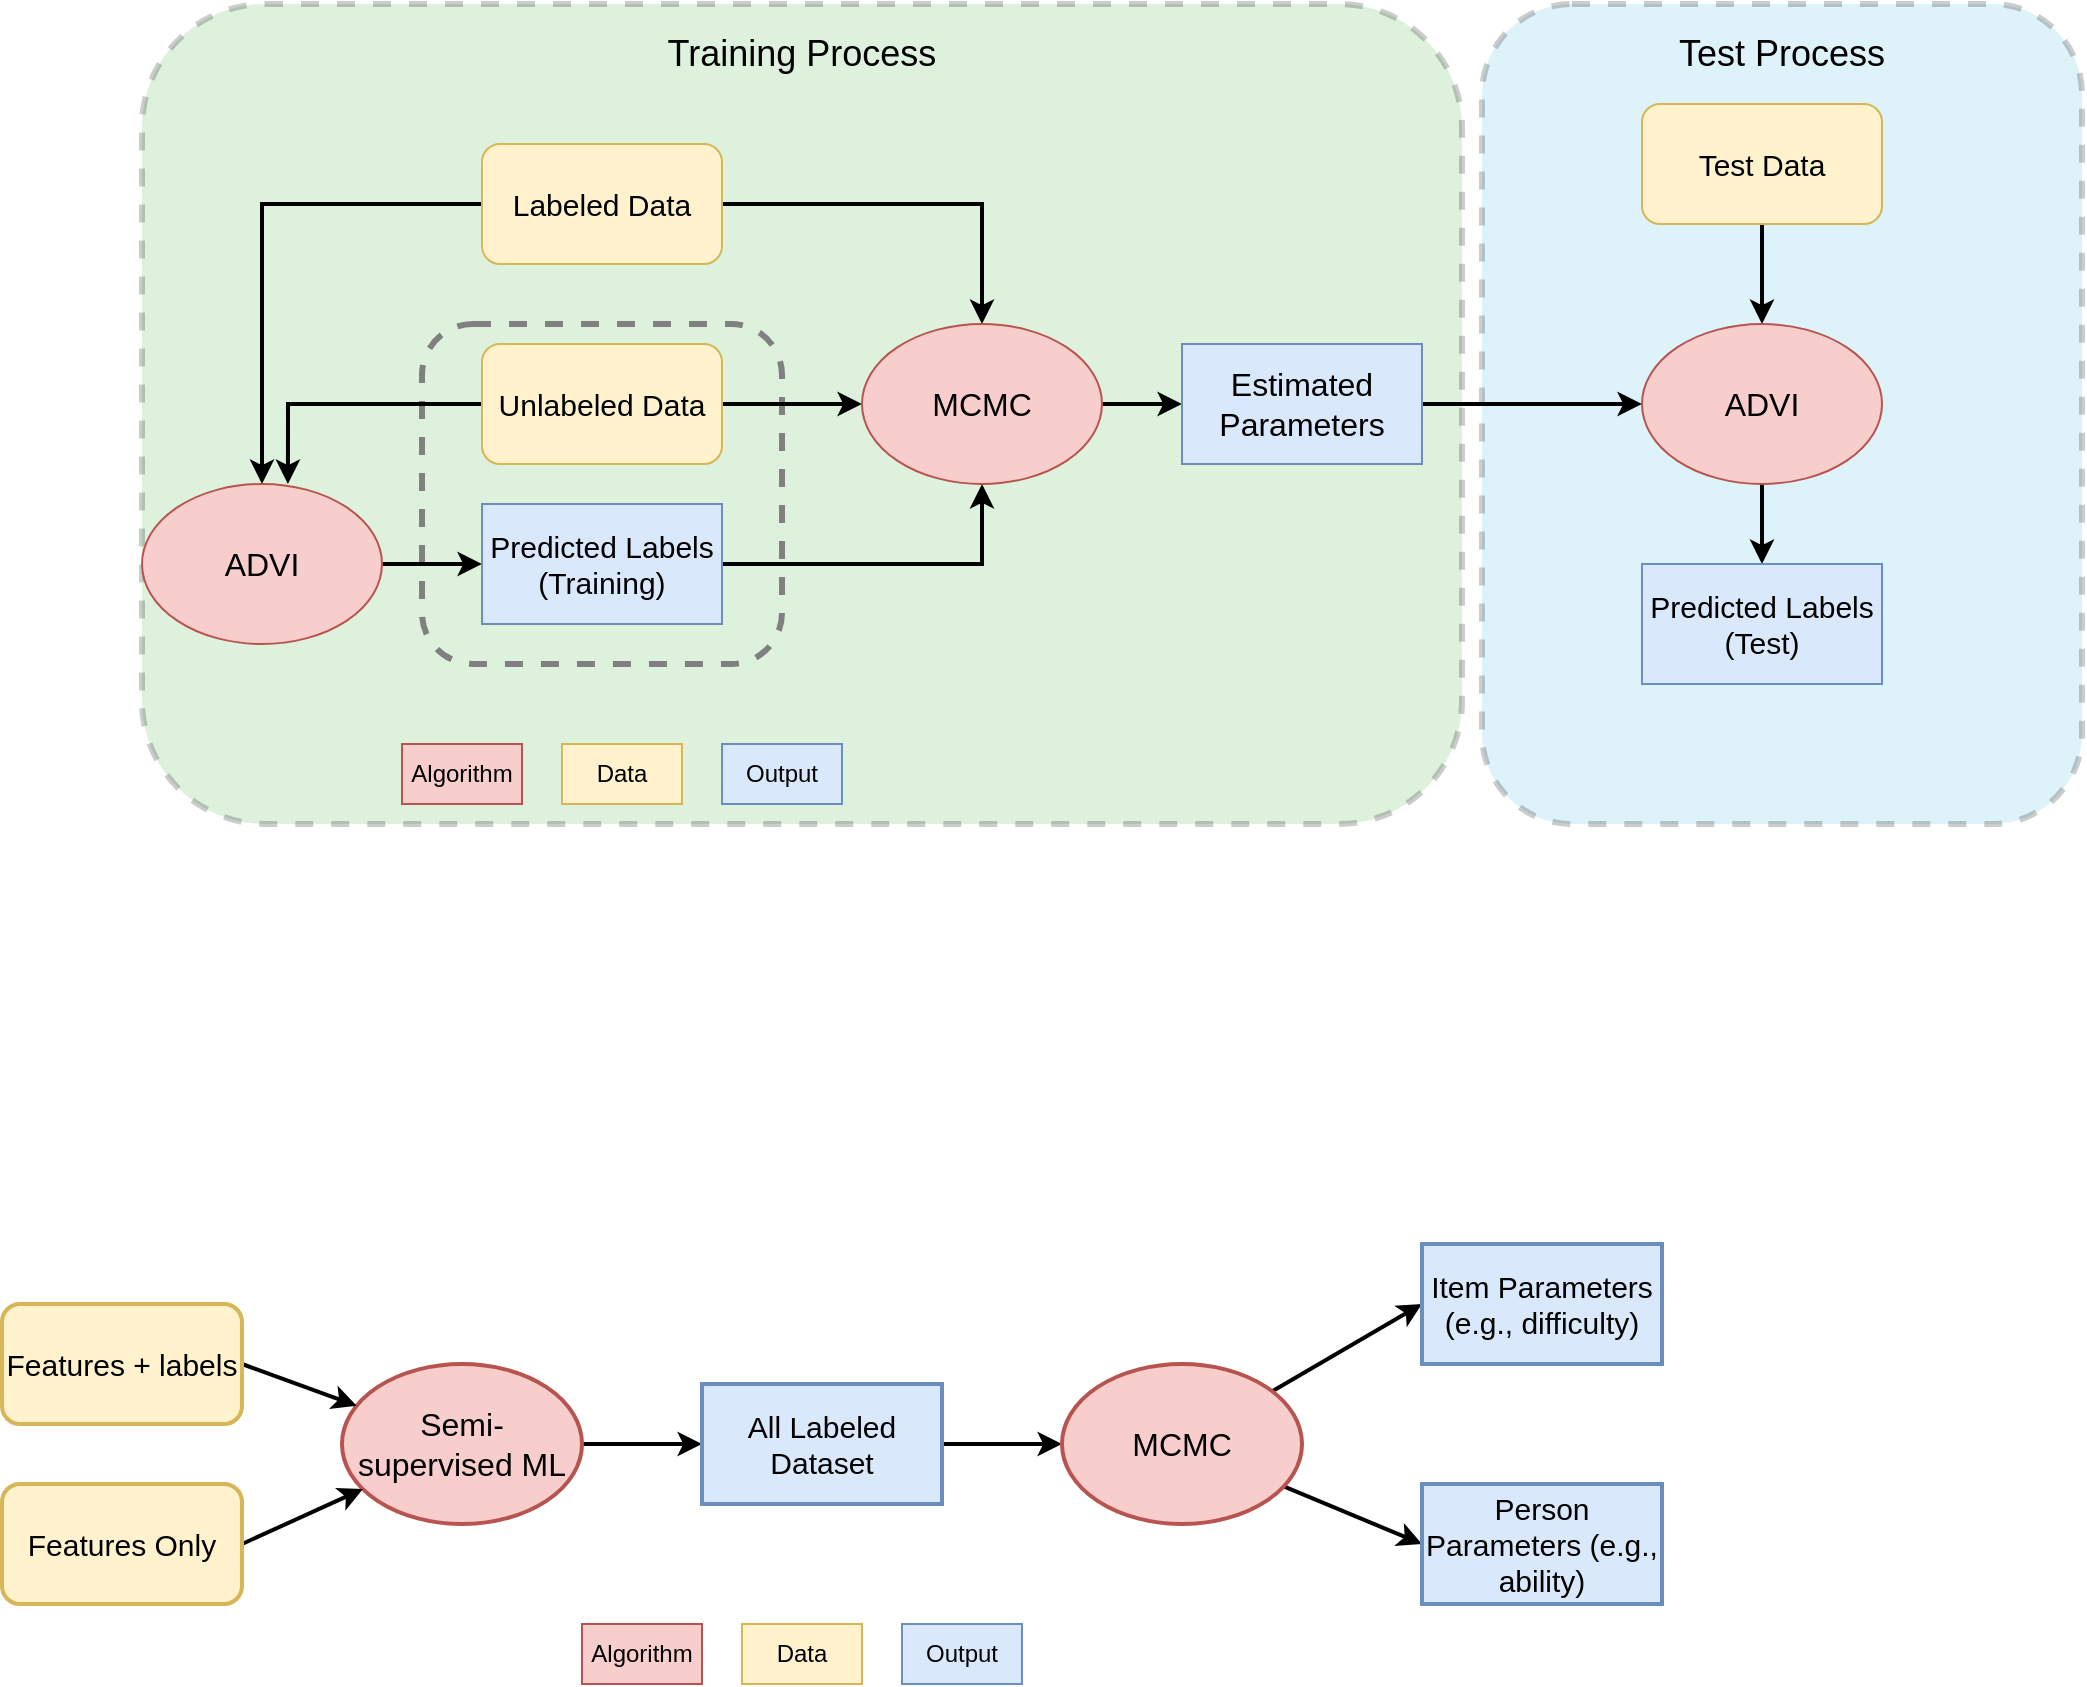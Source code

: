 <mxfile version="27.1.5">
  <diagram name="Page-1" id="jYUmLfXh1z_BAC6ygCbw">
    <mxGraphModel dx="1354" dy="894" grid="1" gridSize="10" guides="1" tooltips="1" connect="1" arrows="1" fold="1" page="1" pageScale="1" pageWidth="827" pageHeight="1169" math="1" shadow="0">
      <root>
        <mxCell id="0" />
        <mxCell id="1" parent="0" />
        <mxCell id="-yDGo8hcU--yGFeqFQzQ-3" value="" style="rounded=1;whiteSpace=wrap;html=1;strokeWidth=3;fillColor=#55BFE0;dashed=1;opacity=20;" parent="1" vertex="1">
          <mxGeometry x="830" y="40" width="300" height="410" as="geometry" />
        </mxCell>
        <mxCell id="-yDGo8hcU--yGFeqFQzQ-1" value="" style="rounded=1;whiteSpace=wrap;html=1;strokeWidth=3;fillColor=#57B958;dashed=1;opacity=20;" parent="1" vertex="1">
          <mxGeometry x="160" y="40" width="660" height="410" as="geometry" />
        </mxCell>
        <mxCell id="-yDGo8hcU--yGFeqFQzQ-2" value="Training Process" style="text;html=1;align=center;verticalAlign=middle;whiteSpace=wrap;rounded=0;fontSize=18;" parent="1" vertex="1">
          <mxGeometry x="190" y="50" width="600" height="30" as="geometry" />
        </mxCell>
        <mxCell id="HkoRFRenkS0anW4b3fNo-1" value="" style="rounded=1;whiteSpace=wrap;html=1;strokeWidth=3;dashed=1;fillColor=none;strokeColor=#808080;" parent="1" vertex="1">
          <mxGeometry x="300" y="200" width="180" height="170" as="geometry" />
        </mxCell>
        <mxCell id="5ea07RuGtX9LsD7H2_pY-15" style="edgeStyle=orthogonalEdgeStyle;rounded=0;orthogonalLoop=1;jettySize=auto;html=1;entryX=0.5;entryY=0;entryDx=0;entryDy=0;fontSize=16;strokeWidth=2;" parent="1" source="5ea07RuGtX9LsD7H2_pY-1" target="5ea07RuGtX9LsD7H2_pY-4" edge="1">
          <mxGeometry relative="1" as="geometry" />
        </mxCell>
        <mxCell id="5ea07RuGtX9LsD7H2_pY-18" style="edgeStyle=orthogonalEdgeStyle;rounded=0;orthogonalLoop=1;jettySize=auto;html=1;entryX=0.5;entryY=0;entryDx=0;entryDy=0;fontSize=16;strokeWidth=2;" parent="1" source="5ea07RuGtX9LsD7H2_pY-1" target="5ea07RuGtX9LsD7H2_pY-9" edge="1">
          <mxGeometry relative="1" as="geometry" />
        </mxCell>
        <mxCell id="5ea07RuGtX9LsD7H2_pY-1" value="Labeled Data" style="rounded=1;whiteSpace=wrap;html=1;fillColor=#fff2cc;strokeColor=#d6b656;fontSize=15;" parent="1" vertex="1">
          <mxGeometry x="330" y="110" width="120" height="60" as="geometry" />
        </mxCell>
        <mxCell id="5ea07RuGtX9LsD7H2_pY-16" style="edgeStyle=orthogonalEdgeStyle;rounded=0;orthogonalLoop=1;jettySize=auto;html=1;fontSize=16;strokeWidth=2;entryX=0.608;entryY=0;entryDx=0;entryDy=0;entryPerimeter=0;" parent="1" source="5ea07RuGtX9LsD7H2_pY-2" target="5ea07RuGtX9LsD7H2_pY-4" edge="1">
          <mxGeometry relative="1" as="geometry" />
        </mxCell>
        <mxCell id="5ea07RuGtX9LsD7H2_pY-19" style="edgeStyle=orthogonalEdgeStyle;rounded=0;orthogonalLoop=1;jettySize=auto;html=1;entryX=0;entryY=0.5;entryDx=0;entryDy=0;fontSize=16;strokeWidth=2;" parent="1" source="5ea07RuGtX9LsD7H2_pY-2" target="5ea07RuGtX9LsD7H2_pY-9" edge="1">
          <mxGeometry relative="1" as="geometry" />
        </mxCell>
        <mxCell id="5ea07RuGtX9LsD7H2_pY-2" value="Unlabeled Data" style="rounded=1;whiteSpace=wrap;html=1;fillColor=#fff2cc;strokeColor=#d6b656;fontSize=15;" parent="1" vertex="1">
          <mxGeometry x="330" y="210" width="120" height="60" as="geometry" />
        </mxCell>
        <mxCell id="5ea07RuGtX9LsD7H2_pY-17" style="edgeStyle=orthogonalEdgeStyle;rounded=0;orthogonalLoop=1;jettySize=auto;html=1;entryX=0;entryY=0.5;entryDx=0;entryDy=0;exitX=1;exitY=0.5;exitDx=0;exitDy=0;fontSize=16;strokeWidth=2;" parent="1" source="5ea07RuGtX9LsD7H2_pY-4" target="5ea07RuGtX9LsD7H2_pY-7" edge="1">
          <mxGeometry relative="1" as="geometry" />
        </mxCell>
        <mxCell id="5ea07RuGtX9LsD7H2_pY-4" value="ADVI" style="ellipse;whiteSpace=wrap;html=1;fillColor=#f8cecc;strokeColor=#b85450;fontSize=16;" parent="1" vertex="1">
          <mxGeometry x="160" y="280" width="120" height="80" as="geometry" />
        </mxCell>
        <mxCell id="5ea07RuGtX9LsD7H2_pY-20" style="edgeStyle=orthogonalEdgeStyle;rounded=0;orthogonalLoop=1;jettySize=auto;html=1;entryX=0.5;entryY=1;entryDx=0;entryDy=0;fontSize=16;strokeWidth=2;" parent="1" source="5ea07RuGtX9LsD7H2_pY-7" target="5ea07RuGtX9LsD7H2_pY-9" edge="1">
          <mxGeometry relative="1" as="geometry" />
        </mxCell>
        <mxCell id="5ea07RuGtX9LsD7H2_pY-7" value="Predicted Labels&lt;br&gt;(Training)" style="whiteSpace=wrap;html=1;fillColor=#dae8fc;strokeColor=#6c8ebf;fontSize=15;" parent="1" vertex="1">
          <mxGeometry x="330" y="290" width="120" height="60" as="geometry" />
        </mxCell>
        <mxCell id="5ea07RuGtX9LsD7H2_pY-21" style="edgeStyle=orthogonalEdgeStyle;rounded=0;orthogonalLoop=1;jettySize=auto;html=1;entryX=0;entryY=0.5;entryDx=0;entryDy=0;fontSize=16;strokeWidth=2;" parent="1" source="5ea07RuGtX9LsD7H2_pY-9" target="5ea07RuGtX9LsD7H2_pY-13" edge="1">
          <mxGeometry relative="1" as="geometry" />
        </mxCell>
        <mxCell id="5ea07RuGtX9LsD7H2_pY-9" value="MCMC" style="ellipse;whiteSpace=wrap;html=1;fillColor=#f8cecc;strokeColor=#b85450;fontSize=16;" parent="1" vertex="1">
          <mxGeometry x="520" y="200" width="120" height="80" as="geometry" />
        </mxCell>
        <mxCell id="-yDGo8hcU--yGFeqFQzQ-11" style="edgeStyle=orthogonalEdgeStyle;rounded=0;orthogonalLoop=1;jettySize=auto;html=1;entryX=0;entryY=0.5;entryDx=0;entryDy=0;strokeWidth=2;exitX=1;exitY=0.5;exitDx=0;exitDy=0;" parent="1" source="5ea07RuGtX9LsD7H2_pY-13" target="-yDGo8hcU--yGFeqFQzQ-5" edge="1">
          <mxGeometry relative="1" as="geometry">
            <mxPoint x="810" y="240" as="sourcePoint" />
          </mxGeometry>
        </mxCell>
        <mxCell id="5ea07RuGtX9LsD7H2_pY-13" value="Estimated&lt;br&gt;Parameters" style="whiteSpace=wrap;html=1;fillColor=#dae8fc;strokeColor=#6c8ebf;fontSize=16;" parent="1" vertex="1">
          <mxGeometry x="680" y="210" width="120" height="60" as="geometry" />
        </mxCell>
        <mxCell id="5ea07RuGtX9LsD7H2_pY-24" value="Algorithm" style="text;html=1;align=center;verticalAlign=middle;whiteSpace=wrap;rounded=0;fillColor=#f8cecc;strokeColor=#b85450;" parent="1" vertex="1">
          <mxGeometry x="290" y="410" width="60" height="30" as="geometry" />
        </mxCell>
        <mxCell id="5ea07RuGtX9LsD7H2_pY-25" value="Data" style="text;html=1;align=center;verticalAlign=middle;whiteSpace=wrap;rounded=0;fillColor=#fff2cc;strokeColor=#d6b656;" parent="1" vertex="1">
          <mxGeometry x="370" y="410" width="60" height="30" as="geometry" />
        </mxCell>
        <mxCell id="5ea07RuGtX9LsD7H2_pY-26" value="Output" style="text;html=1;align=center;verticalAlign=middle;whiteSpace=wrap;rounded=0;fillColor=#dae8fc;strokeColor=#6c8ebf;" parent="1" vertex="1">
          <mxGeometry x="450" y="410" width="60" height="30" as="geometry" />
        </mxCell>
        <mxCell id="-yDGo8hcU--yGFeqFQzQ-8" style="edgeStyle=orthogonalEdgeStyle;rounded=0;orthogonalLoop=1;jettySize=auto;html=1;entryX=0.5;entryY=0;entryDx=0;entryDy=0;strokeWidth=2;" parent="1" source="-yDGo8hcU--yGFeqFQzQ-4" target="-yDGo8hcU--yGFeqFQzQ-5" edge="1">
          <mxGeometry relative="1" as="geometry" />
        </mxCell>
        <mxCell id="-yDGo8hcU--yGFeqFQzQ-4" value="Test Data" style="rounded=1;whiteSpace=wrap;html=1;fillColor=#fff2cc;strokeColor=#d6b656;fontSize=15;" parent="1" vertex="1">
          <mxGeometry x="910" y="90" width="120" height="60" as="geometry" />
        </mxCell>
        <mxCell id="-yDGo8hcU--yGFeqFQzQ-10" style="edgeStyle=orthogonalEdgeStyle;rounded=0;orthogonalLoop=1;jettySize=auto;html=1;entryX=0.5;entryY=0;entryDx=0;entryDy=0;strokeWidth=2;" parent="1" source="-yDGo8hcU--yGFeqFQzQ-5" target="-yDGo8hcU--yGFeqFQzQ-9" edge="1">
          <mxGeometry relative="1" as="geometry" />
        </mxCell>
        <mxCell id="-yDGo8hcU--yGFeqFQzQ-5" value="ADVI" style="ellipse;whiteSpace=wrap;html=1;fillColor=#f8cecc;strokeColor=#b85450;fontSize=16;" parent="1" vertex="1">
          <mxGeometry x="910" y="200" width="120" height="80" as="geometry" />
        </mxCell>
        <mxCell id="-yDGo8hcU--yGFeqFQzQ-9" value="Predicted Labels&lt;br&gt;(Test)" style="whiteSpace=wrap;html=1;fillColor=#dae8fc;strokeColor=#6c8ebf;fontSize=15;" parent="1" vertex="1">
          <mxGeometry x="910" y="320" width="120" height="60" as="geometry" />
        </mxCell>
        <mxCell id="-yDGo8hcU--yGFeqFQzQ-12" value="Test&lt;span style=&quot;background-color: transparent; color: light-dark(rgb(0, 0, 0), rgb(255, 255, 255));&quot;&gt;&amp;nbsp;Process&lt;/span&gt;" style="text;html=1;align=center;verticalAlign=middle;whiteSpace=wrap;rounded=0;fontSize=18;" parent="1" vertex="1">
          <mxGeometry x="850" y="50" width="260" height="30" as="geometry" />
        </mxCell>
        <mxCell id="5Vroz4J2UZuPMBi9isz5-8" style="edgeStyle=orthogonalEdgeStyle;rounded=0;orthogonalLoop=1;jettySize=auto;html=1;entryX=0;entryY=0.5;entryDx=0;entryDy=0;strokeWidth=2;" edge="1" parent="1" source="5Vroz4J2UZuPMBi9isz5-1" target="5Vroz4J2UZuPMBi9isz5-2">
          <mxGeometry relative="1" as="geometry" />
        </mxCell>
        <mxCell id="5Vroz4J2UZuPMBi9isz5-1" value="Semi-supervised ML" style="ellipse;whiteSpace=wrap;html=1;fillColor=#f8cecc;strokeColor=#b85450;fontSize=16;strokeWidth=2;" vertex="1" parent="1">
          <mxGeometry x="260" y="720" width="120" height="80" as="geometry" />
        </mxCell>
        <mxCell id="5Vroz4J2UZuPMBi9isz5-10" style="edgeStyle=orthogonalEdgeStyle;rounded=0;orthogonalLoop=1;jettySize=auto;html=1;entryX=0;entryY=0.5;entryDx=0;entryDy=0;strokeWidth=2;" edge="1" parent="1" source="5Vroz4J2UZuPMBi9isz5-2" target="5Vroz4J2UZuPMBi9isz5-9">
          <mxGeometry relative="1" as="geometry" />
        </mxCell>
        <mxCell id="5Vroz4J2UZuPMBi9isz5-2" value="All Labeled Dataset" style="whiteSpace=wrap;html=1;fillColor=#dae8fc;strokeColor=#6c8ebf;fontSize=15;strokeWidth=2;" vertex="1" parent="1">
          <mxGeometry x="440" y="730" width="120" height="60" as="geometry" />
        </mxCell>
        <mxCell id="5Vroz4J2UZuPMBi9isz5-6" value="" style="rounded=0;orthogonalLoop=1;jettySize=auto;html=1;exitX=1;exitY=0.5;exitDx=0;exitDy=0;strokeWidth=2;" edge="1" parent="1" source="5Vroz4J2UZuPMBi9isz5-3" target="5Vroz4J2UZuPMBi9isz5-1">
          <mxGeometry relative="1" as="geometry">
            <mxPoint x="210" y="734" as="sourcePoint" />
          </mxGeometry>
        </mxCell>
        <mxCell id="5Vroz4J2UZuPMBi9isz5-3" value="Features + labels" style="rounded=1;whiteSpace=wrap;html=1;fillColor=#fff2cc;strokeColor=#d6b656;fontSize=15;strokeWidth=2;" vertex="1" parent="1">
          <mxGeometry x="90" y="690" width="120" height="60" as="geometry" />
        </mxCell>
        <mxCell id="5Vroz4J2UZuPMBi9isz5-7" value="" style="rounded=0;orthogonalLoop=1;jettySize=auto;html=1;exitX=1;exitY=0.5;exitDx=0;exitDy=0;strokeWidth=2;" edge="1" parent="1" source="5Vroz4J2UZuPMBi9isz5-4" target="5Vroz4J2UZuPMBi9isz5-1">
          <mxGeometry relative="1" as="geometry" />
        </mxCell>
        <mxCell id="5Vroz4J2UZuPMBi9isz5-4" value="Features Only" style="rounded=1;whiteSpace=wrap;html=1;fillColor=#fff2cc;strokeColor=#d6b656;fontSize=15;strokeWidth=2;" vertex="1" parent="1">
          <mxGeometry x="90" y="780" width="120" height="60" as="geometry" />
        </mxCell>
        <mxCell id="5Vroz4J2UZuPMBi9isz5-12" style="rounded=0;orthogonalLoop=1;jettySize=auto;html=1;entryX=0;entryY=0.5;entryDx=0;entryDy=0;strokeWidth=2;" edge="1" parent="1" source="5Vroz4J2UZuPMBi9isz5-9" target="5Vroz4J2UZuPMBi9isz5-11">
          <mxGeometry relative="1" as="geometry" />
        </mxCell>
        <mxCell id="5Vroz4J2UZuPMBi9isz5-14" style="rounded=0;orthogonalLoop=1;jettySize=auto;html=1;entryX=0;entryY=0.5;entryDx=0;entryDy=0;strokeWidth=2;" edge="1" parent="1" source="5Vroz4J2UZuPMBi9isz5-9" target="5Vroz4J2UZuPMBi9isz5-13">
          <mxGeometry relative="1" as="geometry" />
        </mxCell>
        <mxCell id="5Vroz4J2UZuPMBi9isz5-9" value="MCMC" style="ellipse;whiteSpace=wrap;html=1;fillColor=#f8cecc;strokeColor=#b85450;fontSize=16;strokeWidth=2;" vertex="1" parent="1">
          <mxGeometry x="620" y="720" width="120" height="80" as="geometry" />
        </mxCell>
        <mxCell id="5Vroz4J2UZuPMBi9isz5-11" value="Item Parameters (e.g., difficulty)" style="whiteSpace=wrap;html=1;fillColor=#dae8fc;strokeColor=#6c8ebf;fontSize=15;strokeWidth=2;" vertex="1" parent="1">
          <mxGeometry x="800" y="660" width="120" height="60" as="geometry" />
        </mxCell>
        <mxCell id="5Vroz4J2UZuPMBi9isz5-13" value="Person Parameters (e.g., ability)" style="whiteSpace=wrap;html=1;fillColor=#dae8fc;strokeColor=#6c8ebf;fontSize=15;strokeWidth=2;" vertex="1" parent="1">
          <mxGeometry x="800" y="780" width="120" height="60" as="geometry" />
        </mxCell>
        <mxCell id="5Vroz4J2UZuPMBi9isz5-15" value="Algorithm" style="text;html=1;align=center;verticalAlign=middle;whiteSpace=wrap;rounded=0;fillColor=#f8cecc;strokeColor=#b85450;" vertex="1" parent="1">
          <mxGeometry x="380" y="850" width="60" height="30" as="geometry" />
        </mxCell>
        <mxCell id="5Vroz4J2UZuPMBi9isz5-16" value="Data" style="text;html=1;align=center;verticalAlign=middle;whiteSpace=wrap;rounded=0;fillColor=#fff2cc;strokeColor=#d6b656;" vertex="1" parent="1">
          <mxGeometry x="460" y="850" width="60" height="30" as="geometry" />
        </mxCell>
        <mxCell id="5Vroz4J2UZuPMBi9isz5-17" value="Output" style="text;html=1;align=center;verticalAlign=middle;whiteSpace=wrap;rounded=0;fillColor=#dae8fc;strokeColor=#6c8ebf;" vertex="1" parent="1">
          <mxGeometry x="540" y="850" width="60" height="30" as="geometry" />
        </mxCell>
      </root>
    </mxGraphModel>
  </diagram>
</mxfile>
